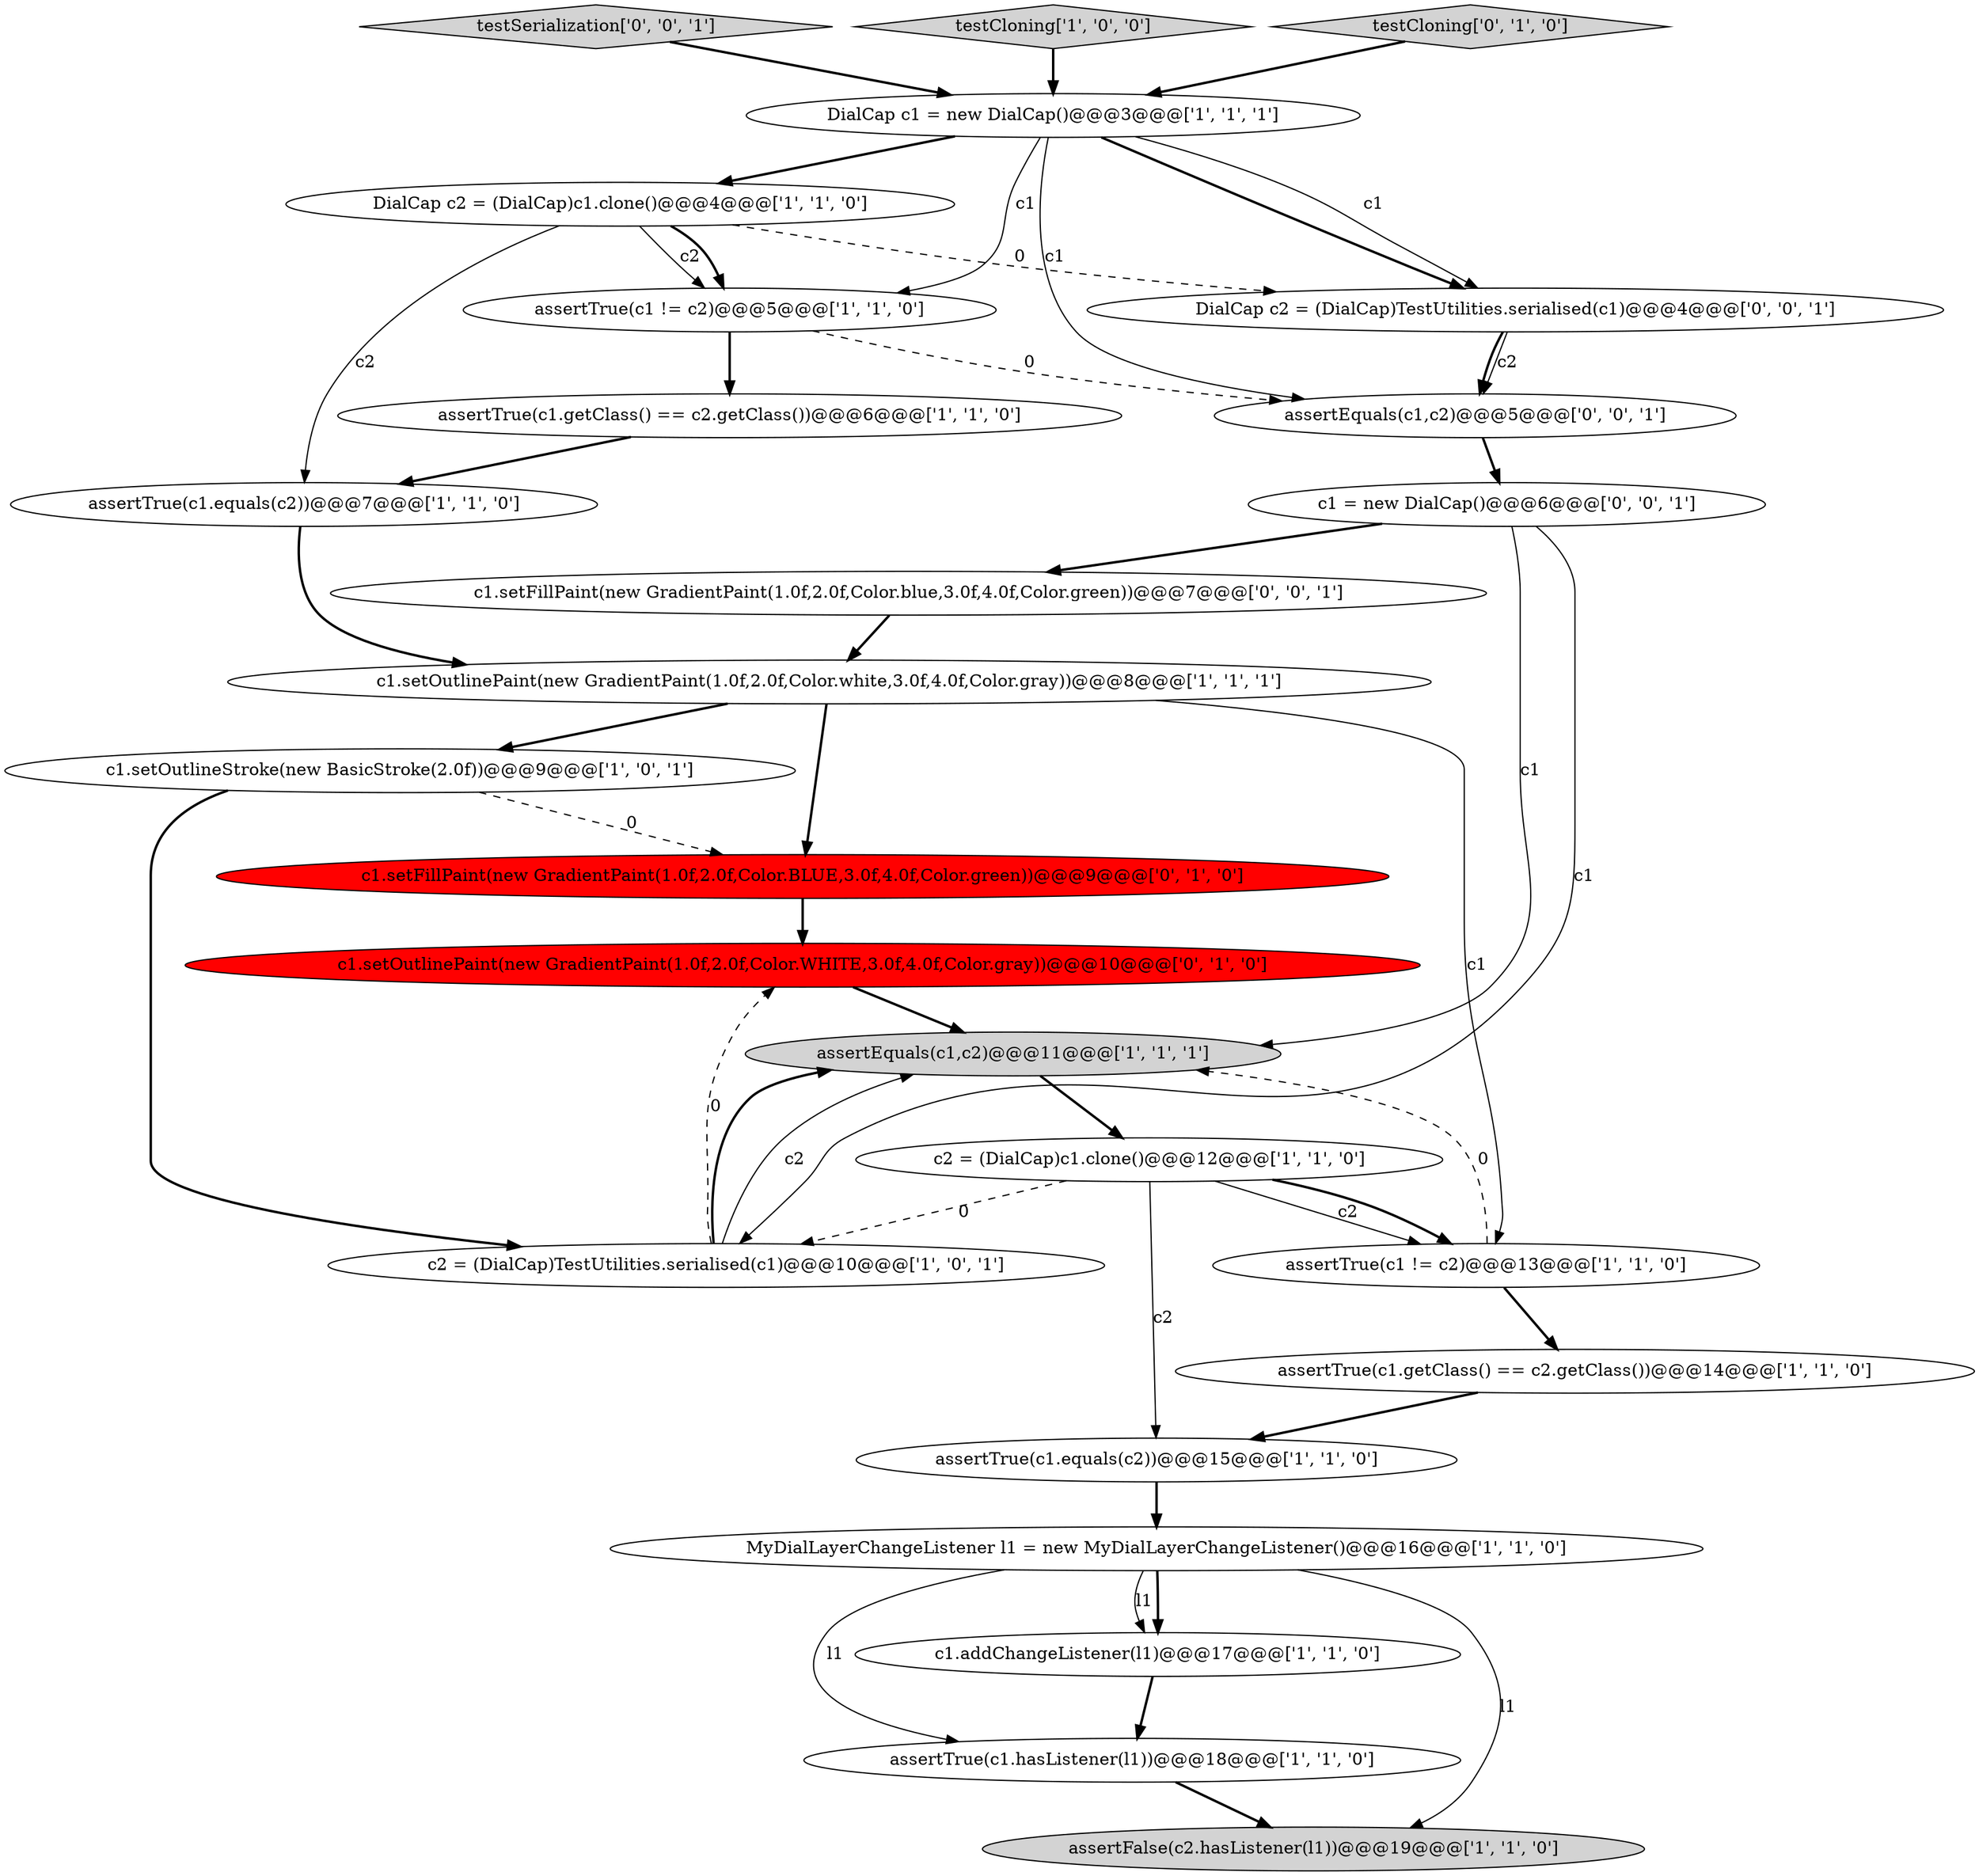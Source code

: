 digraph {
12 [style = filled, label = "assertTrue(c1 != c2)@@@5@@@['1', '1', '0']", fillcolor = white, shape = ellipse image = "AAA0AAABBB1BBB"];
5 [style = filled, label = "c2 = (DialCap)c1.clone()@@@12@@@['1', '1', '0']", fillcolor = white, shape = ellipse image = "AAA0AAABBB1BBB"];
20 [style = filled, label = "c1.setOutlinePaint(new GradientPaint(1.0f,2.0f,Color.WHITE,3.0f,4.0f,Color.gray))@@@10@@@['0', '1', '0']", fillcolor = red, shape = ellipse image = "AAA1AAABBB2BBB"];
10 [style = filled, label = "assertTrue(c1.hasListener(l1))@@@18@@@['1', '1', '0']", fillcolor = white, shape = ellipse image = "AAA0AAABBB1BBB"];
16 [style = filled, label = "MyDialLayerChangeListener l1 = new MyDialLayerChangeListener()@@@16@@@['1', '1', '0']", fillcolor = white, shape = ellipse image = "AAA0AAABBB1BBB"];
11 [style = filled, label = "DialCap c1 = new DialCap()@@@3@@@['1', '1', '1']", fillcolor = white, shape = ellipse image = "AAA0AAABBB1BBB"];
2 [style = filled, label = "assertTrue(c1.getClass() == c2.getClass())@@@6@@@['1', '1', '0']", fillcolor = white, shape = ellipse image = "AAA0AAABBB1BBB"];
9 [style = filled, label = "assertTrue(c1.equals(c2))@@@7@@@['1', '1', '0']", fillcolor = white, shape = ellipse image = "AAA0AAABBB1BBB"];
4 [style = filled, label = "assertTrue(c1.equals(c2))@@@15@@@['1', '1', '0']", fillcolor = white, shape = ellipse image = "AAA0AAABBB1BBB"];
8 [style = filled, label = "c1.addChangeListener(l1)@@@17@@@['1', '1', '0']", fillcolor = white, shape = ellipse image = "AAA0AAABBB1BBB"];
0 [style = filled, label = "assertFalse(c2.hasListener(l1))@@@19@@@['1', '1', '0']", fillcolor = lightgray, shape = ellipse image = "AAA0AAABBB1BBB"];
25 [style = filled, label = "testSerialization['0', '0', '1']", fillcolor = lightgray, shape = diamond image = "AAA0AAABBB3BBB"];
6 [style = filled, label = "assertEquals(c1,c2)@@@11@@@['1', '1', '1']", fillcolor = lightgray, shape = ellipse image = "AAA0AAABBB1BBB"];
24 [style = filled, label = "assertEquals(c1,c2)@@@5@@@['0', '0', '1']", fillcolor = white, shape = ellipse image = "AAA0AAABBB3BBB"];
21 [style = filled, label = "DialCap c2 = (DialCap)TestUtilities.serialised(c1)@@@4@@@['0', '0', '1']", fillcolor = white, shape = ellipse image = "AAA0AAABBB3BBB"];
15 [style = filled, label = "c1.setOutlineStroke(new BasicStroke(2.0f))@@@9@@@['1', '0', '1']", fillcolor = white, shape = ellipse image = "AAA0AAABBB1BBB"];
1 [style = filled, label = "c1.setOutlinePaint(new GradientPaint(1.0f,2.0f,Color.white,3.0f,4.0f,Color.gray))@@@8@@@['1', '1', '1']", fillcolor = white, shape = ellipse image = "AAA0AAABBB1BBB"];
13 [style = filled, label = "testCloning['1', '0', '0']", fillcolor = lightgray, shape = diamond image = "AAA0AAABBB1BBB"];
3 [style = filled, label = "assertTrue(c1.getClass() == c2.getClass())@@@14@@@['1', '1', '0']", fillcolor = white, shape = ellipse image = "AAA0AAABBB1BBB"];
23 [style = filled, label = "c1.setFillPaint(new GradientPaint(1.0f,2.0f,Color.blue,3.0f,4.0f,Color.green))@@@7@@@['0', '0', '1']", fillcolor = white, shape = ellipse image = "AAA0AAABBB3BBB"];
22 [style = filled, label = "c1 = new DialCap()@@@6@@@['0', '0', '1']", fillcolor = white, shape = ellipse image = "AAA0AAABBB3BBB"];
19 [style = filled, label = "c1.setFillPaint(new GradientPaint(1.0f,2.0f,Color.BLUE,3.0f,4.0f,Color.green))@@@9@@@['0', '1', '0']", fillcolor = red, shape = ellipse image = "AAA1AAABBB2BBB"];
18 [style = filled, label = "testCloning['0', '1', '0']", fillcolor = lightgray, shape = diamond image = "AAA0AAABBB2BBB"];
7 [style = filled, label = "assertTrue(c1 != c2)@@@13@@@['1', '1', '0']", fillcolor = white, shape = ellipse image = "AAA0AAABBB1BBB"];
14 [style = filled, label = "DialCap c2 = (DialCap)c1.clone()@@@4@@@['1', '1', '0']", fillcolor = white, shape = ellipse image = "AAA0AAABBB1BBB"];
17 [style = filled, label = "c2 = (DialCap)TestUtilities.serialised(c1)@@@10@@@['1', '0', '1']", fillcolor = white, shape = ellipse image = "AAA0AAABBB1BBB"];
1->7 [style = solid, label="c1"];
16->10 [style = solid, label="l1"];
8->10 [style = bold, label=""];
16->0 [style = solid, label="l1"];
16->8 [style = bold, label=""];
11->14 [style = bold, label=""];
17->6 [style = bold, label=""];
19->20 [style = bold, label=""];
1->15 [style = bold, label=""];
11->21 [style = bold, label=""];
18->11 [style = bold, label=""];
5->7 [style = solid, label="c2"];
5->4 [style = solid, label="c2"];
21->24 [style = bold, label=""];
15->19 [style = dashed, label="0"];
2->9 [style = bold, label=""];
20->6 [style = bold, label=""];
17->6 [style = solid, label="c2"];
24->22 [style = bold, label=""];
3->4 [style = bold, label=""];
13->11 [style = bold, label=""];
22->23 [style = bold, label=""];
7->3 [style = bold, label=""];
7->6 [style = dashed, label="0"];
11->12 [style = solid, label="c1"];
14->12 [style = solid, label="c2"];
6->5 [style = bold, label=""];
12->2 [style = bold, label=""];
15->17 [style = bold, label=""];
14->9 [style = solid, label="c2"];
5->17 [style = dashed, label="0"];
17->20 [style = dashed, label="0"];
21->24 [style = solid, label="c2"];
25->11 [style = bold, label=""];
12->24 [style = dashed, label="0"];
14->12 [style = bold, label=""];
10->0 [style = bold, label=""];
23->1 [style = bold, label=""];
5->7 [style = bold, label=""];
14->21 [style = dashed, label="0"];
9->1 [style = bold, label=""];
1->19 [style = bold, label=""];
11->24 [style = solid, label="c1"];
11->21 [style = solid, label="c1"];
22->17 [style = solid, label="c1"];
16->8 [style = solid, label="l1"];
4->16 [style = bold, label=""];
22->6 [style = solid, label="c1"];
}
